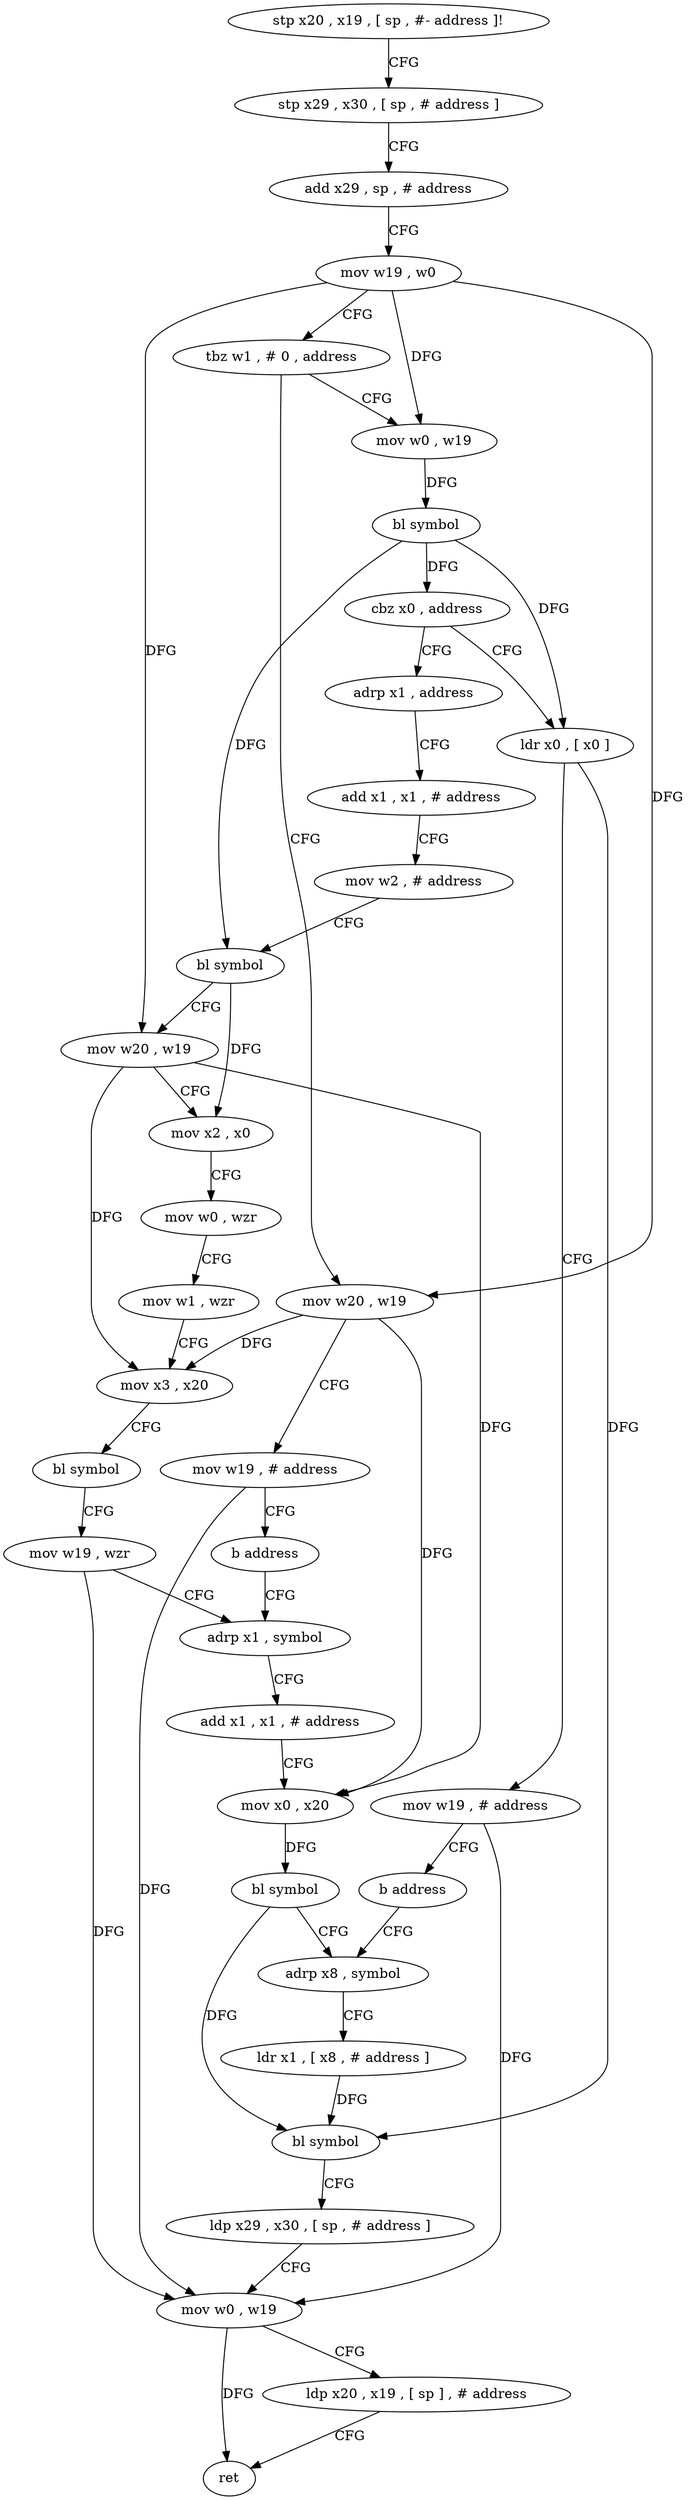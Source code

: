 digraph "func" {
"4202004" [label = "stp x20 , x19 , [ sp , #- address ]!" ]
"4202008" [label = "stp x29 , x30 , [ sp , # address ]" ]
"4202012" [label = "add x29 , sp , # address" ]
"4202016" [label = "mov w19 , w0" ]
"4202020" [label = "tbz w1 , # 0 , address" ]
"4202048" [label = "mov w20 , w19" ]
"4202024" [label = "mov w0 , w19" ]
"4202052" [label = "mov w19 , # address" ]
"4202056" [label = "b address" ]
"4202104" [label = "adrp x1 , symbol" ]
"4202028" [label = "bl symbol" ]
"4202032" [label = "cbz x0 , address" ]
"4202060" [label = "adrp x1 , address" ]
"4202036" [label = "ldr x0 , [ x0 ]" ]
"4202108" [label = "add x1 , x1 , # address" ]
"4202112" [label = "mov x0 , x20" ]
"4202116" [label = "bl symbol" ]
"4202120" [label = "adrp x8 , symbol" ]
"4202064" [label = "add x1 , x1 , # address" ]
"4202068" [label = "mov w2 , # address" ]
"4202072" [label = "bl symbol" ]
"4202076" [label = "mov w20 , w19" ]
"4202080" [label = "mov x2 , x0" ]
"4202084" [label = "mov w0 , wzr" ]
"4202088" [label = "mov w1 , wzr" ]
"4202092" [label = "mov x3 , x20" ]
"4202096" [label = "bl symbol" ]
"4202100" [label = "mov w19 , wzr" ]
"4202040" [label = "mov w19 , # address" ]
"4202044" [label = "b address" ]
"4202124" [label = "ldr x1 , [ x8 , # address ]" ]
"4202128" [label = "bl symbol" ]
"4202132" [label = "ldp x29 , x30 , [ sp , # address ]" ]
"4202136" [label = "mov w0 , w19" ]
"4202140" [label = "ldp x20 , x19 , [ sp ] , # address" ]
"4202144" [label = "ret" ]
"4202004" -> "4202008" [ label = "CFG" ]
"4202008" -> "4202012" [ label = "CFG" ]
"4202012" -> "4202016" [ label = "CFG" ]
"4202016" -> "4202020" [ label = "CFG" ]
"4202016" -> "4202048" [ label = "DFG" ]
"4202016" -> "4202024" [ label = "DFG" ]
"4202016" -> "4202076" [ label = "DFG" ]
"4202020" -> "4202048" [ label = "CFG" ]
"4202020" -> "4202024" [ label = "CFG" ]
"4202048" -> "4202052" [ label = "CFG" ]
"4202048" -> "4202112" [ label = "DFG" ]
"4202048" -> "4202092" [ label = "DFG" ]
"4202024" -> "4202028" [ label = "DFG" ]
"4202052" -> "4202056" [ label = "CFG" ]
"4202052" -> "4202136" [ label = "DFG" ]
"4202056" -> "4202104" [ label = "CFG" ]
"4202104" -> "4202108" [ label = "CFG" ]
"4202028" -> "4202032" [ label = "DFG" ]
"4202028" -> "4202072" [ label = "DFG" ]
"4202028" -> "4202036" [ label = "DFG" ]
"4202032" -> "4202060" [ label = "CFG" ]
"4202032" -> "4202036" [ label = "CFG" ]
"4202060" -> "4202064" [ label = "CFG" ]
"4202036" -> "4202040" [ label = "CFG" ]
"4202036" -> "4202128" [ label = "DFG" ]
"4202108" -> "4202112" [ label = "CFG" ]
"4202112" -> "4202116" [ label = "DFG" ]
"4202116" -> "4202120" [ label = "CFG" ]
"4202116" -> "4202128" [ label = "DFG" ]
"4202120" -> "4202124" [ label = "CFG" ]
"4202064" -> "4202068" [ label = "CFG" ]
"4202068" -> "4202072" [ label = "CFG" ]
"4202072" -> "4202076" [ label = "CFG" ]
"4202072" -> "4202080" [ label = "DFG" ]
"4202076" -> "4202080" [ label = "CFG" ]
"4202076" -> "4202112" [ label = "DFG" ]
"4202076" -> "4202092" [ label = "DFG" ]
"4202080" -> "4202084" [ label = "CFG" ]
"4202084" -> "4202088" [ label = "CFG" ]
"4202088" -> "4202092" [ label = "CFG" ]
"4202092" -> "4202096" [ label = "CFG" ]
"4202096" -> "4202100" [ label = "CFG" ]
"4202100" -> "4202104" [ label = "CFG" ]
"4202100" -> "4202136" [ label = "DFG" ]
"4202040" -> "4202044" [ label = "CFG" ]
"4202040" -> "4202136" [ label = "DFG" ]
"4202044" -> "4202120" [ label = "CFG" ]
"4202124" -> "4202128" [ label = "DFG" ]
"4202128" -> "4202132" [ label = "CFG" ]
"4202132" -> "4202136" [ label = "CFG" ]
"4202136" -> "4202140" [ label = "CFG" ]
"4202136" -> "4202144" [ label = "DFG" ]
"4202140" -> "4202144" [ label = "CFG" ]
}
